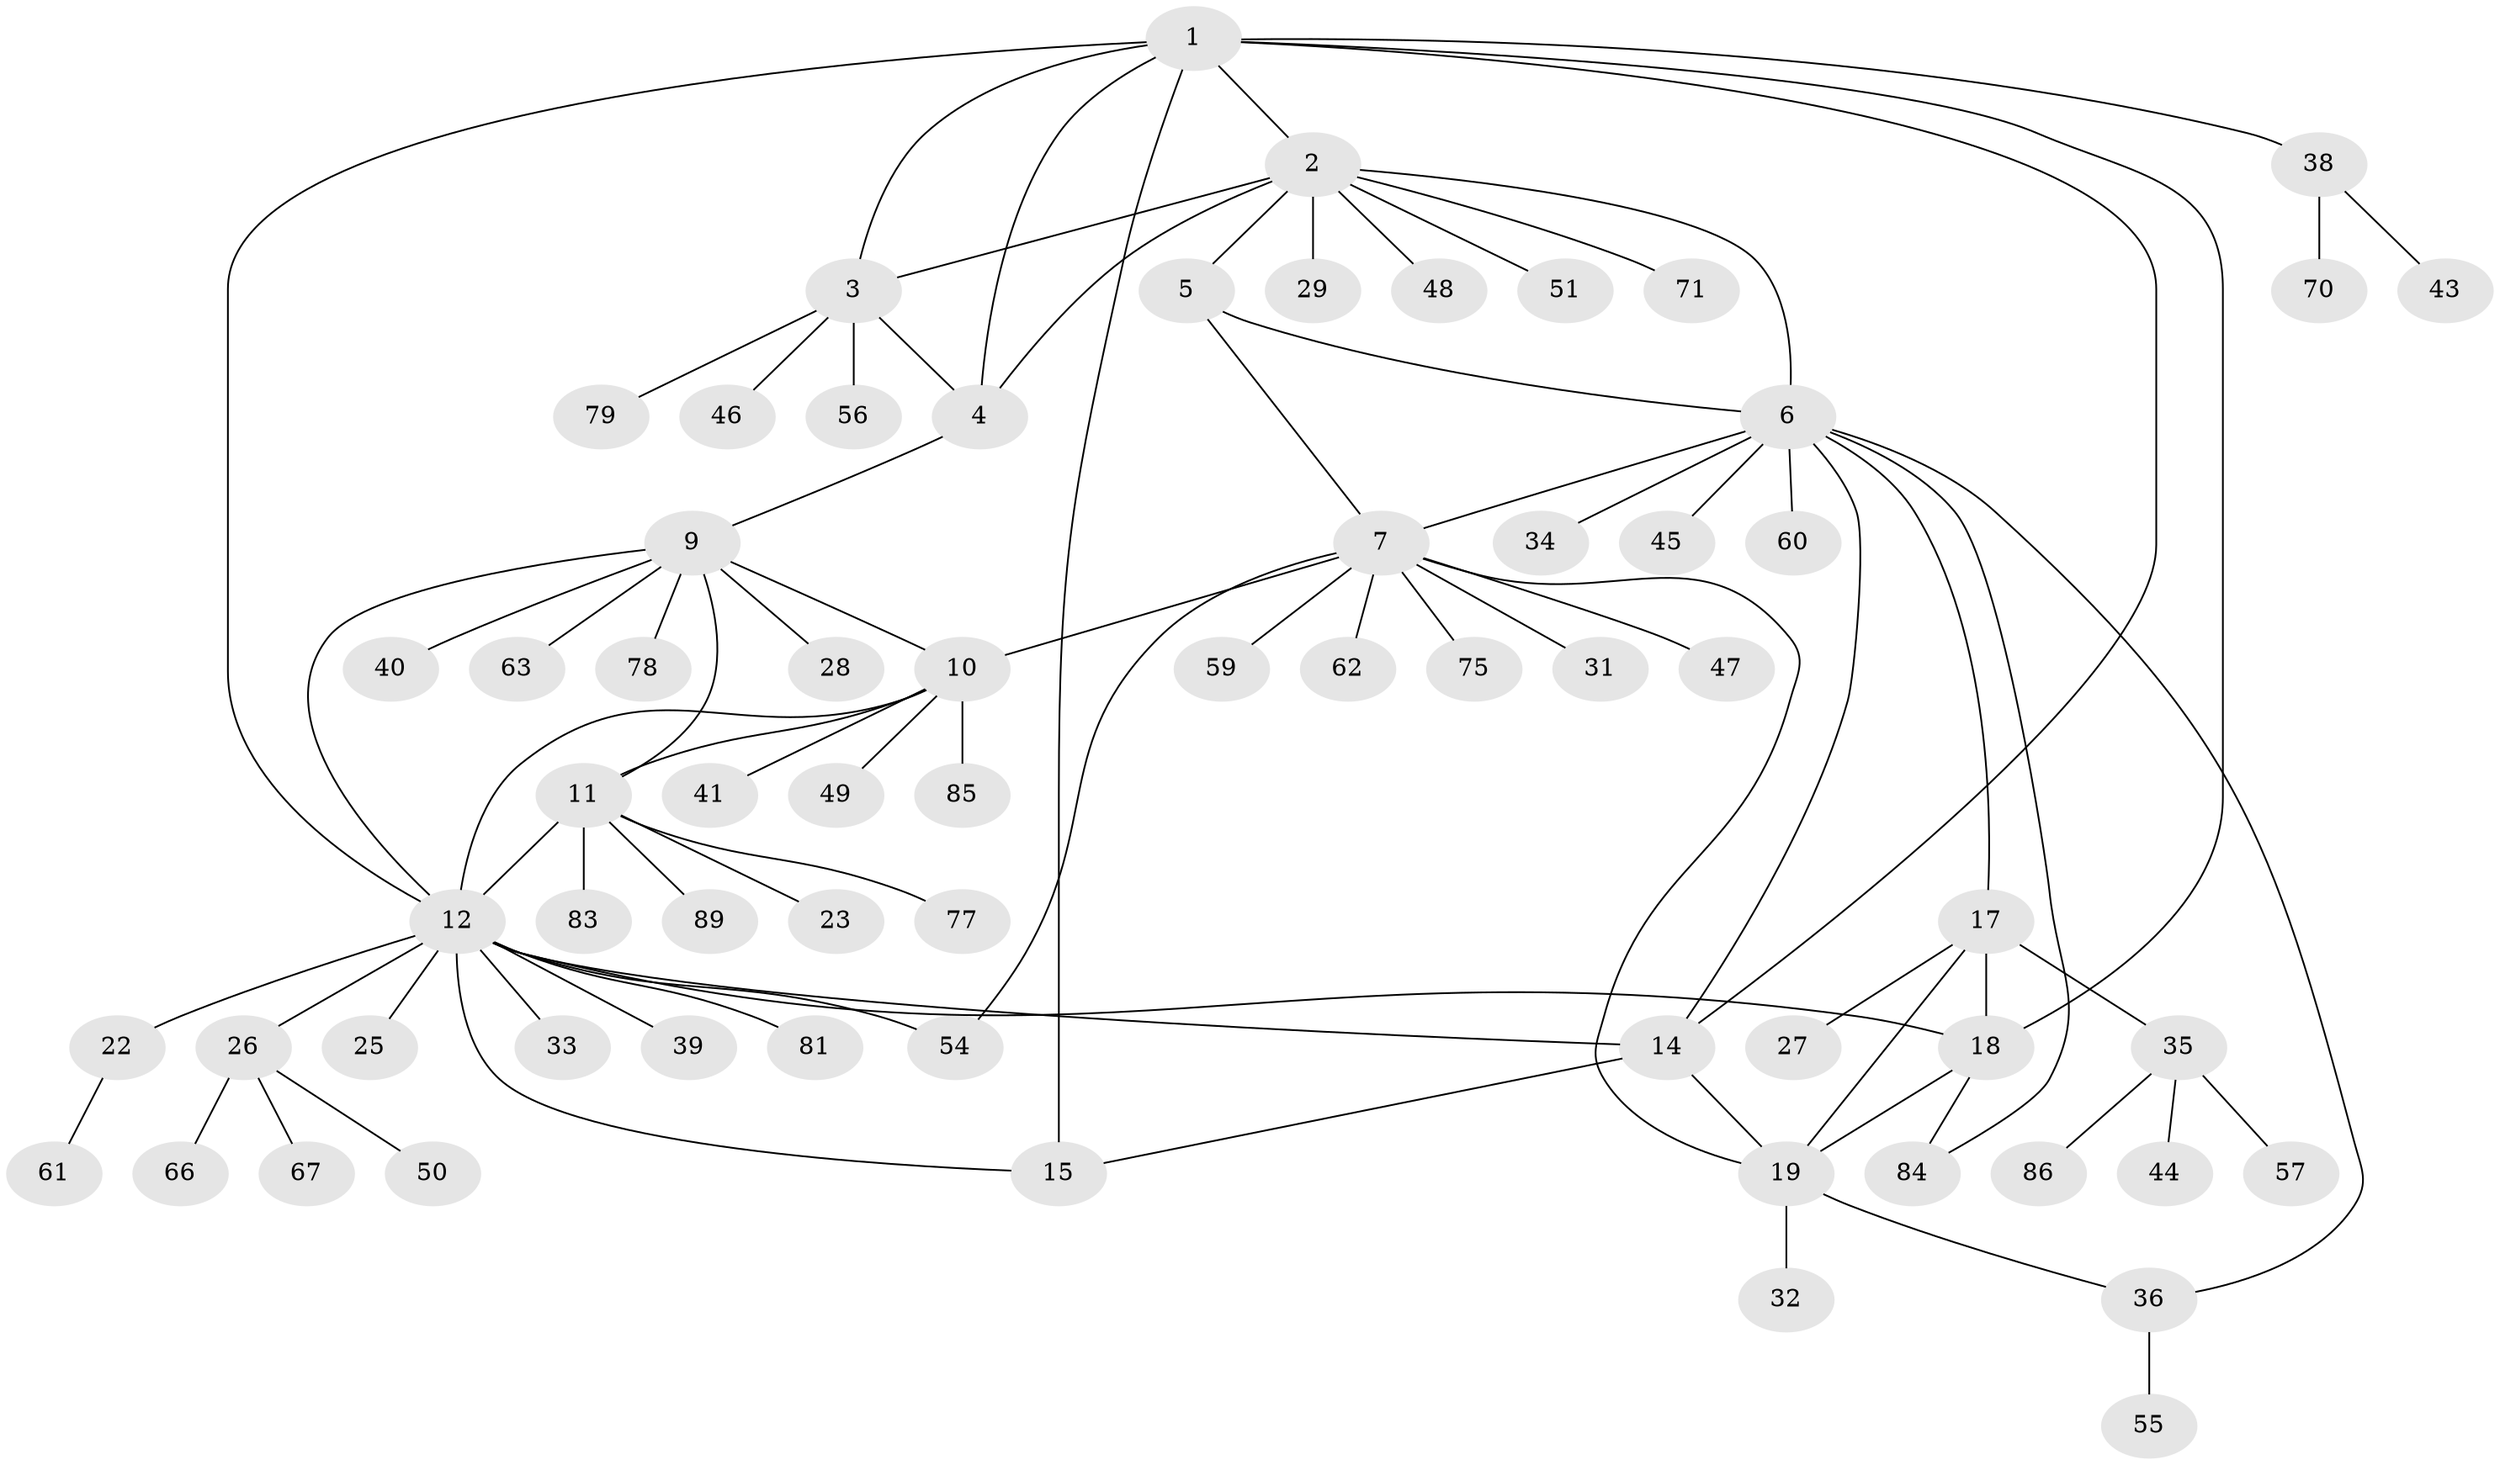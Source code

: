// original degree distribution, {6: 0.0449438202247191, 9: 0.0449438202247191, 5: 0.033707865168539325, 4: 0.056179775280898875, 12: 0.011235955056179775, 8: 0.033707865168539325, 7: 0.011235955056179775, 1: 0.5730337078651685, 3: 0.056179775280898875, 2: 0.1348314606741573}
// Generated by graph-tools (version 1.1) at 2025/42/03/06/25 10:42:08]
// undirected, 65 vertices, 86 edges
graph export_dot {
graph [start="1"]
  node [color=gray90,style=filled];
  1 [super="+13"];
  2 [super="+30"];
  3 [super="+53"];
  4 [super="+68"];
  5;
  6 [super="+21"];
  7 [super="+8"];
  9 [super="+88"];
  10 [super="+52"];
  11 [super="+72"];
  12 [super="+16"];
  14 [super="+24"];
  15 [super="+58"];
  17 [super="+64"];
  18 [super="+20"];
  19 [super="+74"];
  22 [super="+80"];
  23;
  25 [super="+82"];
  26 [super="+65"];
  27;
  28;
  29;
  31 [super="+42"];
  32;
  33;
  34;
  35 [super="+37"];
  36;
  38;
  39;
  40 [super="+73"];
  41;
  43;
  44;
  45;
  46;
  47;
  48;
  49;
  50;
  51;
  54;
  55 [super="+69"];
  56 [super="+87"];
  57;
  59;
  60;
  61;
  62;
  63;
  66;
  67;
  70 [super="+76"];
  71;
  75;
  77;
  78;
  79;
  81;
  83;
  84;
  85;
  86;
  89;
  1 -- 2;
  1 -- 3;
  1 -- 4;
  1 -- 38;
  1 -- 14;
  1 -- 15;
  1 -- 12;
  1 -- 18;
  2 -- 3;
  2 -- 4;
  2 -- 6;
  2 -- 29;
  2 -- 48;
  2 -- 51;
  2 -- 71;
  2 -- 5;
  3 -- 4;
  3 -- 46;
  3 -- 79;
  3 -- 56;
  4 -- 9;
  5 -- 6;
  5 -- 7 [weight=2];
  6 -- 7 [weight=2];
  6 -- 14;
  6 -- 34;
  6 -- 36;
  6 -- 45;
  6 -- 60;
  6 -- 84;
  6 -- 17;
  7 -- 10;
  7 -- 19;
  7 -- 31;
  7 -- 47;
  7 -- 62;
  7 -- 75;
  7 -- 54;
  7 -- 59;
  9 -- 10;
  9 -- 11;
  9 -- 12;
  9 -- 28;
  9 -- 40;
  9 -- 63;
  9 -- 78;
  10 -- 11;
  10 -- 12;
  10 -- 41;
  10 -- 49;
  10 -- 85;
  11 -- 12;
  11 -- 23;
  11 -- 77;
  11 -- 83;
  11 -- 89;
  12 -- 18;
  12 -- 33;
  12 -- 39;
  12 -- 54;
  12 -- 81;
  12 -- 22;
  12 -- 25;
  12 -- 26;
  12 -- 14;
  12 -- 15;
  14 -- 15;
  14 -- 19;
  17 -- 18 [weight=2];
  17 -- 19;
  17 -- 27;
  17 -- 35;
  18 -- 19 [weight=2];
  18 -- 84;
  19 -- 32;
  19 -- 36;
  22 -- 61;
  26 -- 50;
  26 -- 67;
  26 -- 66;
  35 -- 86;
  35 -- 57;
  35 -- 44;
  36 -- 55;
  38 -- 43;
  38 -- 70;
}
